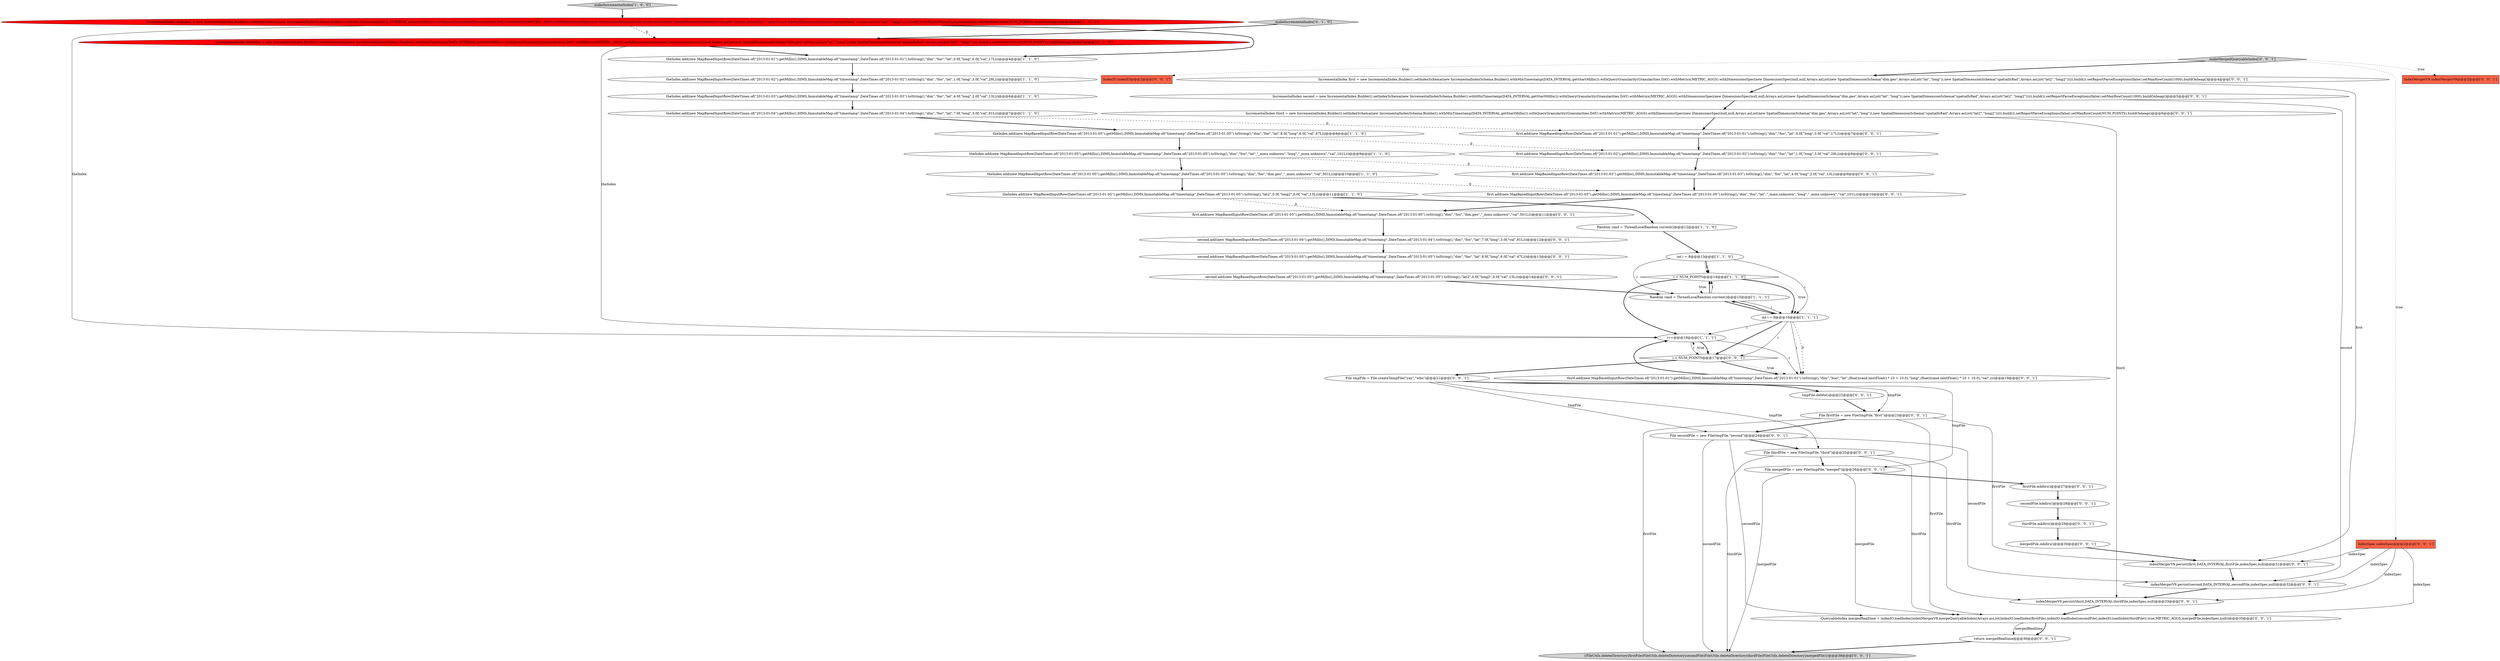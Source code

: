 digraph {
0 [style = filled, label = "Random rand = ThreadLocalRandom.current()@@@12@@@['1', '1', '0']", fillcolor = white, shape = ellipse image = "AAA0AAABBB1BBB"];
10 [style = filled, label = "theIndex.add(new MapBasedInputRow(DateTimes.of(\"2013-01-04\").getMillis(),DIMS,ImmutableMap.of(\"timestamp\",DateTimes.of(\"2013-01-04\").toString(),\"dim\",\"foo\",\"lat\",7.0f,\"long\",3.0f,\"val\",91L)))@@@7@@@['1', '1', '0']", fillcolor = white, shape = ellipse image = "AAA0AAABBB1BBB"];
8 [style = filled, label = "theIndex.add(new MapBasedInputRow(DateTimes.of(\"2013-01-03\").getMillis(),DIMS,ImmutableMap.of(\"timestamp\",DateTimes.of(\"2013-01-03\").toString(),\"dim\",\"foo\",\"lat\",4.0f,\"long\",2.0f,\"val\",13L)))@@@6@@@['1', '1', '0']", fillcolor = white, shape = ellipse image = "AAA0AAABBB1BBB"];
35 [style = filled, label = "mergedFile.mkdirs()@@@30@@@['0', '0', '1']", fillcolor = white, shape = ellipse image = "AAA0AAABBB3BBB"];
16 [style = filled, label = "IncrementalIndex theIndex = new IncrementalIndex.Builder().setIndexSchema(new IncrementalIndexSchema.Builder().withMinTimestamp(DATA_INTERVAL.getStartMillis()).withQueryGranularity(Granularities.DAY).withMetrics(METRIC_AGGS).withDimensionsSpec(new DimensionsSpec(null,null,Arrays.asList(new SpatialDimensionSchema(\"dim.geo\",Arrays.asList(\"lat\",\"long\")),new SpatialDimensionSchema(\"spatialIsRad\",Arrays.asList(\"lat2\",\"long2\"))))).build()).setMaxRowCount(NUM_POINTS).buildOnheap()@@@3@@@['0', '1', '0']", fillcolor = red, shape = ellipse image = "AAA1AAABBB2BBB"];
5 [style = filled, label = "theIndex.add(new MapBasedInputRow(DateTimes.of(\"2013-01-05\").getMillis(),DIMS,ImmutableMap.of(\"timestamp\",DateTimes.of(\"2013-01-05\").toString(),\"dim\",\"foo\",\"lat\",8.0f,\"long\",6.0f,\"val\",47L)))@@@8@@@['1', '1', '0']", fillcolor = white, shape = ellipse image = "AAA0AAABBB1BBB"];
23 [style = filled, label = "return mergedRealtime@@@36@@@['0', '0', '1']", fillcolor = white, shape = ellipse image = "AAA0AAABBB3BBB"];
37 [style = filled, label = "i < NUM_POINTS@@@17@@@['0', '0', '1']", fillcolor = white, shape = diamond image = "AAA0AAABBB3BBB"];
44 [style = filled, label = "first.add(new MapBasedInputRow(DateTimes.of(\"2013-01-05\").getMillis(),DIMS,ImmutableMap.of(\"timestamp\",DateTimes.of(\"2013-01-05\").toString(),\"dim\",\"foo\",\"dim.geo\",\"_mmx.unknown\",\"val\",501L)))@@@11@@@['0', '0', '1']", fillcolor = white, shape = ellipse image = "AAA0AAABBB3BBB"];
12 [style = filled, label = "theIndex.add(new MapBasedInputRow(DateTimes.of(\"2013-01-01\").getMillis(),DIMS,ImmutableMap.of(\"timestamp\",DateTimes.of(\"2013-01-01\").toString(),\"dim\",\"foo\",\"lat\",0.0f,\"long\",0.0f,\"val\",17L)))@@@4@@@['1', '1', '0']", fillcolor = white, shape = ellipse image = "AAA0AAABBB1BBB"];
45 [style = filled, label = "IncrementalIndex first = new IncrementalIndex.Builder().setIndexSchema(new IncrementalIndexSchema.Builder().withMinTimestamp(DATA_INTERVAL.getStartMillis()).withQueryGranularity(Granularities.DAY).withMetrics(METRIC_AGGS).withDimensionsSpec(new DimensionsSpec(null,null,Arrays.asList(new SpatialDimensionSchema(\"dim.geo\",Arrays.asList(\"lat\",\"long\")),new SpatialDimensionSchema(\"spatialIsRad\",Arrays.asList(\"lat2\",\"long2\"))))).build()).setReportParseExceptions(false).setMaxRowCount(1000).buildOnheap()@@@4@@@['0', '0', '1']", fillcolor = white, shape = ellipse image = "AAA0AAABBB3BBB"];
25 [style = filled, label = "makeMergedQueryableIndex['0', '0', '1']", fillcolor = lightgray, shape = diamond image = "AAA0AAABBB3BBB"];
30 [style = filled, label = "File thirdFile = new File(tmpFile,\"third\")@@@25@@@['0', '0', '1']", fillcolor = white, shape = ellipse image = "AAA0AAABBB3BBB"];
22 [style = filled, label = "second.add(new MapBasedInputRow(DateTimes.of(\"2013-01-05\").getMillis(),DIMS,ImmutableMap.of(\"timestamp\",DateTimes.of(\"2013-01-05\").toString(),\"dim\",\"foo\",\"lat\",8.0f,\"long\",6.0f,\"val\",47L)))@@@13@@@['0', '0', '1']", fillcolor = white, shape = ellipse image = "AAA0AAABBB3BBB"];
47 [style = filled, label = "QueryableIndex mergedRealtime = indexIO.loadIndex(indexMergerV9.mergeQueryableIndex(Arrays.asList(indexIO.loadIndex(firstFile),indexIO.loadIndex(secondFile),indexIO.loadIndex(thirdFile)),true,METRIC_AGGS,mergedFile,indexSpec,null))@@@35@@@['0', '0', '1']", fillcolor = white, shape = ellipse image = "AAA0AAABBB3BBB"];
9 [style = filled, label = "i++@@@18@@@['1', '1', '1']", fillcolor = white, shape = ellipse image = "AAA0AAABBB1BBB"];
17 [style = filled, label = "makeIncrementalIndex['0', '1', '0']", fillcolor = lightgray, shape = diamond image = "AAA0AAABBB2BBB"];
18 [style = filled, label = "IndexMergerV9 indexMergerV9@@@2@@@['0', '0', '1']", fillcolor = tomato, shape = box image = "AAA0AAABBB3BBB"];
33 [style = filled, label = "indexMergerV9.persist(first,DATA_INTERVAL,firstFile,indexSpec,null)@@@31@@@['0', '0', '1']", fillcolor = white, shape = ellipse image = "AAA0AAABBB3BBB"];
15 [style = filled, label = "i < NUM_POINTS@@@14@@@['1', '1', '0']", fillcolor = white, shape = diamond image = "AAA0AAABBB1BBB"];
19 [style = filled, label = "IndexIO indexIO@@@2@@@['0', '0', '1']", fillcolor = tomato, shape = box image = "AAA0AAABBB3BBB"];
2 [style = filled, label = "theIndex.add(new MapBasedInputRow(DateTimes.of(\"2013-01-02\").getMillis(),DIMS,ImmutableMap.of(\"timestamp\",DateTimes.of(\"2013-01-02\").toString(),\"dim\",\"foo\",\"lat\",1.0f,\"long\",3.0f,\"val\",29L)))@@@5@@@['1', '1', '0']", fillcolor = white, shape = ellipse image = "AAA0AAABBB1BBB"];
49 [style = filled, label = "firstFile.mkdirs()@@@27@@@['0', '0', '1']", fillcolor = white, shape = ellipse image = "AAA0AAABBB3BBB"];
40 [style = filled, label = "indexMergerV9.persist(third,DATA_INTERVAL,thirdFile,indexSpec,null)@@@33@@@['0', '0', '1']", fillcolor = white, shape = ellipse image = "AAA0AAABBB3BBB"];
11 [style = filled, label = "theIndex.add(new MapBasedInputRow(DateTimes.of(\"2013-01-05\").getMillis(),DIMS,ImmutableMap.of(\"timestamp\",DateTimes.of(\"2013-01-05\").toString(),\"dim\",\"foo\",\"lat\",\"_mmx.unknown\",\"long\",\"_mmx.unknown\",\"val\",101L)))@@@9@@@['1', '1', '0']", fillcolor = white, shape = ellipse image = "AAA0AAABBB1BBB"];
32 [style = filled, label = "first.add(new MapBasedInputRow(DateTimes.of(\"2013-01-02\").getMillis(),DIMS,ImmutableMap.of(\"timestamp\",DateTimes.of(\"2013-01-02\").toString(),\"dim\",\"foo\",\"lat\",1.0f,\"long\",3.0f,\"val\",29L)))@@@8@@@['0', '0', '1']", fillcolor = white, shape = ellipse image = "AAA0AAABBB3BBB"];
50 [style = filled, label = "secondFile.mkdirs()@@@28@@@['0', '0', '1']", fillcolor = white, shape = ellipse image = "AAA0AAABBB3BBB"];
38 [style = filled, label = "{FileUtils.deleteDirectory(firstFile)FileUtils.deleteDirectory(secondFile)FileUtils.deleteDirectory(thirdFile)FileUtils.deleteDirectory(mergedFile)}@@@38@@@['0', '0', '1']", fillcolor = lightgray, shape = ellipse image = "AAA0AAABBB3BBB"];
28 [style = filled, label = "indexMergerV9.persist(second,DATA_INTERVAL,secondFile,indexSpec,null)@@@32@@@['0', '0', '1']", fillcolor = white, shape = ellipse image = "AAA0AAABBB3BBB"];
1 [style = filled, label = "theIndex.add(new MapBasedInputRow(DateTimes.of(\"2013-01-05\").getMillis(),DIMS,ImmutableMap.of(\"timestamp\",DateTimes.of(\"2013-01-05\").toString(),\"lat2\",0.0f,\"long2\",0.0f,\"val\",13L)))@@@11@@@['1', '1', '0']", fillcolor = white, shape = ellipse image = "AAA0AAABBB1BBB"];
39 [style = filled, label = "first.add(new MapBasedInputRow(DateTimes.of(\"2013-01-05\").getMillis(),DIMS,ImmutableMap.of(\"timestamp\",DateTimes.of(\"2013-01-05\").toString(),\"dim\",\"foo\",\"lat\",\"_mmx.unknown\",\"long\",\"_mmx.unknown\",\"val\",101L)))@@@10@@@['0', '0', '1']", fillcolor = white, shape = ellipse image = "AAA0AAABBB3BBB"];
48 [style = filled, label = "third.add(new MapBasedInputRow(DateTimes.of(\"2013-01-01\").getMillis(),DIMS,ImmutableMap.of(\"timestamp\",DateTimes.of(\"2013-01-01\").toString(),\"dim\",\"boo\",\"lat\",(float)(rand.nextFloat() * 10 + 10.0),\"long\",(float)(rand.nextFloat() * 10 + 10.0),\"val\",i)))@@@19@@@['0', '0', '1']", fillcolor = white, shape = ellipse image = "AAA0AAABBB3BBB"];
4 [style = filled, label = "makeIncrementalIndex['1', '0', '0']", fillcolor = lightgray, shape = diamond image = "AAA0AAABBB1BBB"];
14 [style = filled, label = "Random rand = ThreadLocalRandom.current()@@@15@@@['1', '1', '1']", fillcolor = white, shape = ellipse image = "AAA0AAABBB1BBB"];
7 [style = filled, label = "IncrementalIndex theIndex = new IncrementalIndex.Builder().setIndexSchema(new IncrementalIndexSchema.Builder().withMinTimestamp(DATA_INTERVAL.getStartMillis()).withQueryGranularity(Granularities.DAY).withMetrics(METRIC_AGGS).withDimensionsSpec(new DimensionsSpec(null,null,Arrays.asList(new SpatialDimensionSchema(\"dim.geo\",Arrays.asList(\"lat\",\"long\")),new SpatialDimensionSchema(\"spatialIsRad\",Arrays.asList(\"lat2\",\"long2\"))))).build()).setReportParseExceptions(false).setMaxRowCount(NUM_POINTS).buildOnheap()@@@3@@@['1', '0', '0']", fillcolor = red, shape = ellipse image = "AAA1AAABBB1BBB"];
46 [style = filled, label = "first.add(new MapBasedInputRow(DateTimes.of(\"2013-01-01\").getMillis(),DIMS,ImmutableMap.of(\"timestamp\",DateTimes.of(\"2013-01-01\").toString(),\"dim\",\"foo\",\"lat\",0.0f,\"long\",0.0f,\"val\",17L)))@@@7@@@['0', '0', '1']", fillcolor = white, shape = ellipse image = "AAA0AAABBB3BBB"];
3 [style = filled, label = "int i = 8@@@13@@@['1', '1', '0']", fillcolor = white, shape = ellipse image = "AAA0AAABBB1BBB"];
24 [style = filled, label = "File tmpFile = File.createTempFile(\"yay\",\"who\")@@@21@@@['0', '0', '1']", fillcolor = white, shape = ellipse image = "AAA0AAABBB3BBB"];
6 [style = filled, label = "int i = 8@@@16@@@['1', '1', '1']", fillcolor = white, shape = ellipse image = "AAA0AAABBB1BBB"];
42 [style = filled, label = "File secondFile = new File(tmpFile,\"second\")@@@24@@@['0', '0', '1']", fillcolor = white, shape = ellipse image = "AAA0AAABBB3BBB"];
41 [style = filled, label = "IncrementalIndex third = new IncrementalIndex.Builder().setIndexSchema(new IncrementalIndexSchema.Builder().withMinTimestamp(DATA_INTERVAL.getStartMillis()).withQueryGranularity(Granularities.DAY).withMetrics(METRIC_AGGS).withDimensionsSpec(new DimensionsSpec(null,null,Arrays.asList(new SpatialDimensionSchema(\"dim.geo\",Arrays.asList(\"lat\",\"long\")),new SpatialDimensionSchema(\"spatialIsRad\",Arrays.asList(\"lat2\",\"long2\"))))).build()).setReportParseExceptions(false).setMaxRowCount(NUM_POINTS).buildOnheap()@@@6@@@['0', '0', '1']", fillcolor = white, shape = ellipse image = "AAA0AAABBB3BBB"];
36 [style = filled, label = "first.add(new MapBasedInputRow(DateTimes.of(\"2013-01-03\").getMillis(),DIMS,ImmutableMap.of(\"timestamp\",DateTimes.of(\"2013-01-03\").toString(),\"dim\",\"foo\",\"lat\",4.0f,\"long\",2.0f,\"val\",13L)))@@@9@@@['0', '0', '1']", fillcolor = white, shape = ellipse image = "AAA0AAABBB3BBB"];
34 [style = filled, label = "IndexSpec indexSpec@@@2@@@['0', '0', '1']", fillcolor = tomato, shape = box image = "AAA0AAABBB3BBB"];
27 [style = filled, label = "File mergedFile = new File(tmpFile,\"merged\")@@@26@@@['0', '0', '1']", fillcolor = white, shape = ellipse image = "AAA0AAABBB3BBB"];
20 [style = filled, label = "second.add(new MapBasedInputRow(DateTimes.of(\"2013-01-05\").getMillis(),DIMS,ImmutableMap.of(\"timestamp\",DateTimes.of(\"2013-01-05\").toString(),\"lat2\",0.0f,\"long2\",0.0f,\"val\",13L)))@@@14@@@['0', '0', '1']", fillcolor = white, shape = ellipse image = "AAA0AAABBB3BBB"];
26 [style = filled, label = "tmpFile.delete()@@@22@@@['0', '0', '1']", fillcolor = white, shape = ellipse image = "AAA0AAABBB3BBB"];
31 [style = filled, label = "File firstFile = new File(tmpFile,\"first\")@@@23@@@['0', '0', '1']", fillcolor = white, shape = ellipse image = "AAA0AAABBB3BBB"];
29 [style = filled, label = "IncrementalIndex second = new IncrementalIndex.Builder().setIndexSchema(new IncrementalIndexSchema.Builder().withMinTimestamp(DATA_INTERVAL.getStartMillis()).withQueryGranularity(Granularities.DAY).withMetrics(METRIC_AGGS).withDimensionsSpec(new DimensionsSpec(null,null,Arrays.asList(new SpatialDimensionSchema(\"dim.geo\",Arrays.asList(\"lat\",\"long\")),new SpatialDimensionSchema(\"spatialIsRad\",Arrays.asList(\"lat2\",\"long2\"))))).build()).setReportParseExceptions(false).setMaxRowCount(1000).buildOnheap()@@@5@@@['0', '0', '1']", fillcolor = white, shape = ellipse image = "AAA0AAABBB3BBB"];
21 [style = filled, label = "thirdFile.mkdirs()@@@29@@@['0', '0', '1']", fillcolor = white, shape = ellipse image = "AAA0AAABBB3BBB"];
13 [style = filled, label = "theIndex.add(new MapBasedInputRow(DateTimes.of(\"2013-01-05\").getMillis(),DIMS,ImmutableMap.of(\"timestamp\",DateTimes.of(\"2013-01-05\").toString(),\"dim\",\"foo\",\"dim.geo\",\"_mmx.unknown\",\"val\",501L)))@@@10@@@['1', '1', '0']", fillcolor = white, shape = ellipse image = "AAA0AAABBB1BBB"];
43 [style = filled, label = "second.add(new MapBasedInputRow(DateTimes.of(\"2013-01-04\").getMillis(),DIMS,ImmutableMap.of(\"timestamp\",DateTimes.of(\"2013-01-04\").toString(),\"dim\",\"foo\",\"lat\",7.0f,\"long\",3.0f,\"val\",91L)))@@@12@@@['0', '0', '1']", fillcolor = white, shape = ellipse image = "AAA0AAABBB3BBB"];
8->10 [style = bold, label=""];
6->9 [style = solid, label="i"];
27->38 [style = solid, label="mergedFile"];
25->45 [style = bold, label=""];
7->9 [style = solid, label="theIndex"];
3->15 [style = solid, label="i"];
1->44 [style = dashed, label="0"];
27->49 [style = bold, label=""];
13->1 [style = bold, label=""];
9->37 [style = bold, label=""];
25->18 [style = dotted, label="true"];
41->40 [style = solid, label="third"];
12->2 [style = bold, label=""];
31->38 [style = solid, label="firstFile"];
34->28 [style = solid, label="indexSpec"];
37->48 [style = bold, label=""];
11->13 [style = bold, label=""];
40->47 [style = bold, label=""];
9->48 [style = solid, label="i"];
3->14 [style = solid, label="i"];
21->35 [style = bold, label=""];
25->19 [style = dotted, label="true"];
17->16 [style = bold, label=""];
30->38 [style = solid, label="thirdFile"];
0->3 [style = bold, label=""];
37->48 [style = dotted, label="true"];
7->16 [style = dashed, label="0"];
24->31 [style = solid, label="tmpFile"];
33->28 [style = bold, label=""];
30->27 [style = bold, label=""];
20->14 [style = bold, label=""];
45->33 [style = solid, label="first"];
1->0 [style = bold, label=""];
6->48 [style = solid, label="i"];
15->14 [style = dotted, label="true"];
37->9 [style = dotted, label="true"];
11->36 [style = dashed, label="0"];
24->27 [style = solid, label="tmpFile"];
45->29 [style = bold, label=""];
34->47 [style = solid, label="indexSpec"];
5->32 [style = dashed, label="0"];
9->37 [style = solid, label="i"];
14->6 [style = solid, label="i"];
31->33 [style = solid, label="firstFile"];
22->20 [style = bold, label=""];
15->9 [style = bold, label=""];
42->47 [style = solid, label="secondFile"];
43->22 [style = bold, label=""];
29->28 [style = solid, label="second"];
32->36 [style = bold, label=""];
41->46 [style = bold, label=""];
14->15 [style = bold, label=""];
5->11 [style = bold, label=""];
14->6 [style = bold, label=""];
6->37 [style = solid, label="i"];
37->24 [style = bold, label=""];
34->40 [style = solid, label="indexSpec"];
6->48 [style = dashed, label="0"];
36->39 [style = bold, label=""];
4->7 [style = bold, label=""];
49->50 [style = bold, label=""];
3->6 [style = solid, label="i"];
6->37 [style = bold, label=""];
10->46 [style = dashed, label="0"];
13->39 [style = dashed, label="0"];
24->26 [style = bold, label=""];
31->42 [style = bold, label=""];
47->23 [style = solid, label="mergedRealtime"];
26->31 [style = bold, label=""];
10->5 [style = bold, label=""];
30->40 [style = solid, label="thirdFile"];
34->33 [style = solid, label="indexSpec"];
47->23 [style = bold, label=""];
46->32 [style = bold, label=""];
28->40 [style = bold, label=""];
42->28 [style = solid, label="secondFile"];
39->44 [style = bold, label=""];
31->47 [style = solid, label="firstFile"];
7->12 [style = bold, label=""];
25->34 [style = dotted, label="true"];
29->41 [style = bold, label=""];
16->9 [style = solid, label="theIndex"];
24->30 [style = solid, label="tmpFile"];
35->33 [style = bold, label=""];
42->38 [style = solid, label="secondFile"];
48->9 [style = bold, label=""];
15->6 [style = bold, label=""];
3->15 [style = bold, label=""];
30->47 [style = solid, label="thirdFile"];
44->43 [style = bold, label=""];
27->47 [style = solid, label="mergedFile"];
6->14 [style = bold, label=""];
42->30 [style = bold, label=""];
15->6 [style = dotted, label="true"];
23->38 [style = bold, label=""];
14->15 [style = solid, label="i"];
50->21 [style = bold, label=""];
16->12 [style = bold, label=""];
24->42 [style = solid, label="tmpFile"];
2->8 [style = bold, label=""];
}
